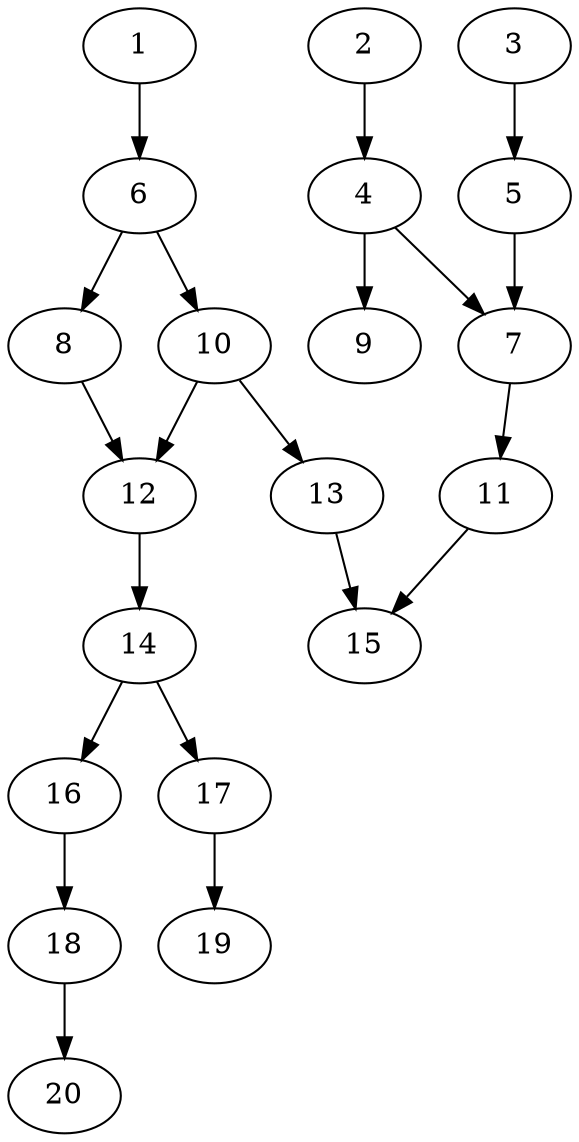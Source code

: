 // DAG automatically generated by daggen at Sat Jul 27 15:34:46 2019
// ./daggen --dot -n 20 --ccr 0.5 --fat 0.4 --regular 0.5 --density 0.4 --mindata 5242880 --maxdata 52428800 
digraph G {
  1 [size="10526720", alpha="0.03", expect_size="5263360"] 
  1 -> 6 [size ="5263360"]
  2 [size="34164736", alpha="0.08", expect_size="17082368"] 
  2 -> 4 [size ="17082368"]
  3 [size="30441472", alpha="0.06", expect_size="15220736"] 
  3 -> 5 [size ="15220736"]
  4 [size="43161600", alpha="0.04", expect_size="21580800"] 
  4 -> 7 [size ="21580800"]
  4 -> 9 [size ="21580800"]
  5 [size="90433536", alpha="0.19", expect_size="45216768"] 
  5 -> 7 [size ="45216768"]
  6 [size="89098240", alpha="0.07", expect_size="44549120"] 
  6 -> 8 [size ="44549120"]
  6 -> 10 [size ="44549120"]
  7 [size="41340928", alpha="0.12", expect_size="20670464"] 
  7 -> 11 [size ="20670464"]
  8 [size="67098624", alpha="0.08", expect_size="33549312"] 
  8 -> 12 [size ="33549312"]
  9 [size="36632576", alpha="0.19", expect_size="18316288"] 
  10 [size="71340032", alpha="0.05", expect_size="35670016"] 
  10 -> 12 [size ="35670016"]
  10 -> 13 [size ="35670016"]
  11 [size="20641792", alpha="0.19", expect_size="10320896"] 
  11 -> 15 [size ="10320896"]
  12 [size="36669440", alpha="0.06", expect_size="18334720"] 
  12 -> 14 [size ="18334720"]
  13 [size="74854400", alpha="0.12", expect_size="37427200"] 
  13 -> 15 [size ="37427200"]
  14 [size="104333312", alpha="0.17", expect_size="52166656"] 
  14 -> 16 [size ="52166656"]
  14 -> 17 [size ="52166656"]
  15 [size="29136896", alpha="0.14", expect_size="14568448"] 
  16 [size="24367104", alpha="0.18", expect_size="12183552"] 
  16 -> 18 [size ="12183552"]
  17 [size="56782848", alpha="0.16", expect_size="28391424"] 
  17 -> 19 [size ="28391424"]
  18 [size="20611072", alpha="0.16", expect_size="10305536"] 
  18 -> 20 [size ="10305536"]
  19 [size="58193920", alpha="0.16", expect_size="29096960"] 
  20 [size="54730752", alpha="0.03", expect_size="27365376"] 
}
